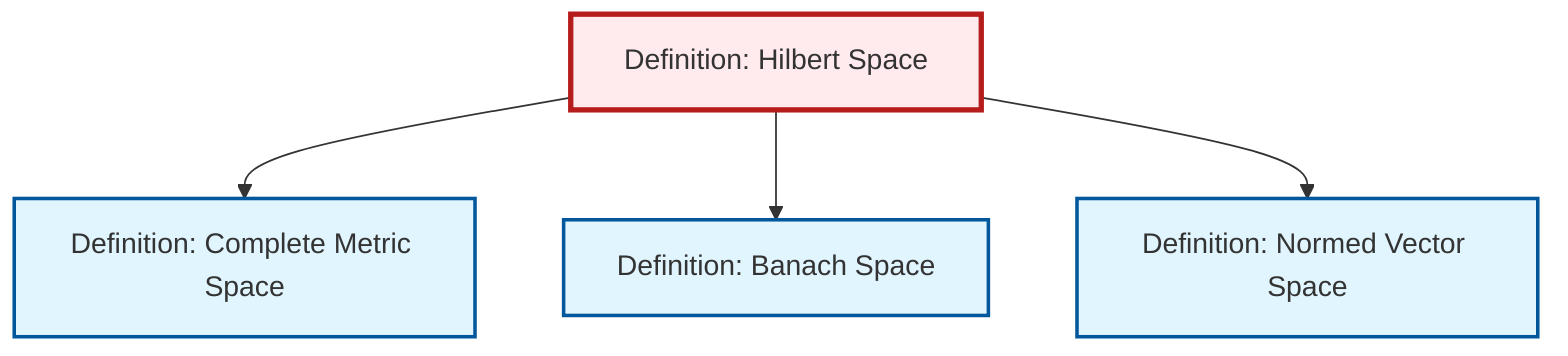 graph TD
    classDef definition fill:#e1f5fe,stroke:#01579b,stroke-width:2px
    classDef theorem fill:#f3e5f5,stroke:#4a148c,stroke-width:2px
    classDef axiom fill:#fff3e0,stroke:#e65100,stroke-width:2px
    classDef example fill:#e8f5e9,stroke:#1b5e20,stroke-width:2px
    classDef current fill:#ffebee,stroke:#b71c1c,stroke-width:3px
    def-complete-metric-space["Definition: Complete Metric Space"]:::definition
    def-normed-vector-space["Definition: Normed Vector Space"]:::definition
    def-banach-space["Definition: Banach Space"]:::definition
    def-hilbert-space["Definition: Hilbert Space"]:::definition
    def-hilbert-space --> def-complete-metric-space
    def-hilbert-space --> def-banach-space
    def-hilbert-space --> def-normed-vector-space
    class def-hilbert-space current